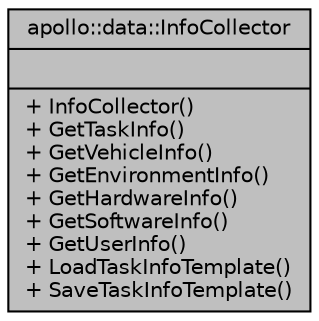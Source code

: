 digraph "apollo::data::InfoCollector"
{
  edge [fontname="Helvetica",fontsize="10",labelfontname="Helvetica",labelfontsize="10"];
  node [fontname="Helvetica",fontsize="10",shape=record];
  Node1 [label="{apollo::data::InfoCollector\n||+ InfoCollector()\l+ GetTaskInfo()\l+ GetVehicleInfo()\l+ GetEnvironmentInfo()\l+ GetHardwareInfo()\l+ GetSoftwareInfo()\l+ GetUserInfo()\l+ LoadTaskInfoTemplate()\l+ SaveTaskInfoTemplate()\l}",height=0.2,width=0.4,color="black", fillcolor="grey75", style="filled" fontcolor="black"];
}

